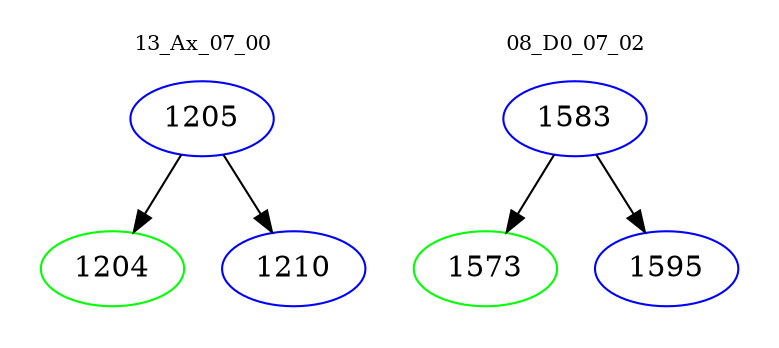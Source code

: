 digraph{
subgraph cluster_0 {
color = white
label = "13_Ax_07_00";
fontsize=10;
T0_1205 [label="1205", color="blue"]
T0_1205 -> T0_1204 [color="black"]
T0_1204 [label="1204", color="green"]
T0_1205 -> T0_1210 [color="black"]
T0_1210 [label="1210", color="blue"]
}
subgraph cluster_1 {
color = white
label = "08_D0_07_02";
fontsize=10;
T1_1583 [label="1583", color="blue"]
T1_1583 -> T1_1573 [color="black"]
T1_1573 [label="1573", color="green"]
T1_1583 -> T1_1595 [color="black"]
T1_1595 [label="1595", color="blue"]
}
}

